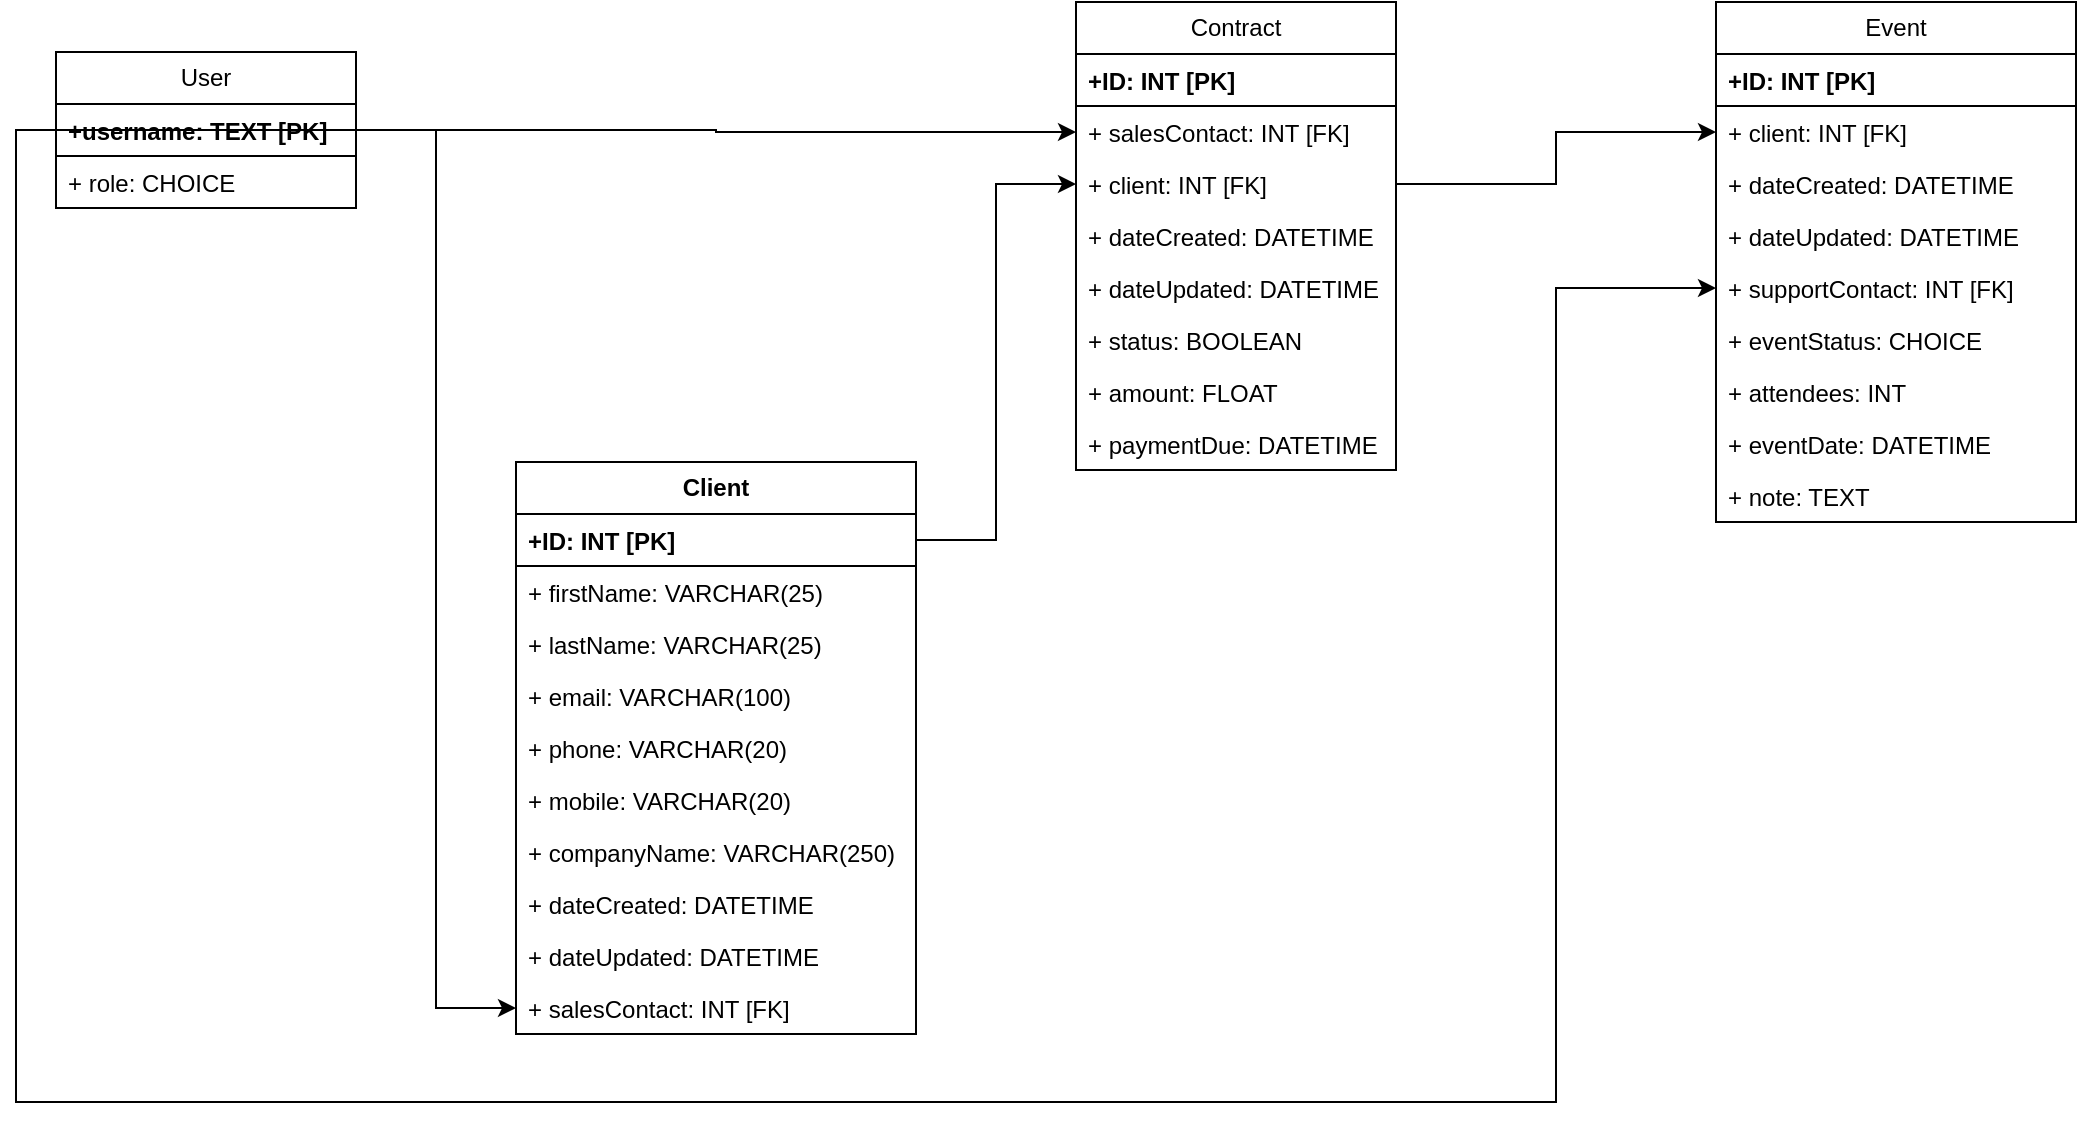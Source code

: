 <mxfile version="21.2.3" type="github">
  <diagram name="Page-1" id="6t6DQ0OUldDoNnTvGt4f">
    <mxGraphModel dx="563" dy="334" grid="1" gridSize="10" guides="1" tooltips="1" connect="1" arrows="1" fold="1" page="1" pageScale="1" pageWidth="1169" pageHeight="827" math="0" shadow="0">
      <root>
        <mxCell id="0" />
        <mxCell id="1" parent="0" />
        <mxCell id="f86Wxawm-MH9tVfb5Czo-1" value="User" style="swimlane;fontStyle=0;childLayout=stackLayout;horizontal=1;startSize=26;fillColor=none;horizontalStack=0;resizeParent=1;resizeParentMax=0;resizeLast=0;collapsible=1;marginBottom=0;whiteSpace=wrap;html=1;" vertex="1" parent="1">
          <mxGeometry x="50" y="75" width="150" height="78" as="geometry" />
        </mxCell>
        <mxCell id="f86Wxawm-MH9tVfb5Czo-2" value="&lt;b&gt;+username: TEXT [PK]&lt;/b&gt;" style="text;strokeColor=default;fillColor=none;align=left;verticalAlign=top;spacingLeft=4;spacingRight=4;overflow=hidden;rotatable=0;points=[[0,0.5],[1,0.5]];portConstraint=eastwest;whiteSpace=wrap;html=1;" vertex="1" parent="f86Wxawm-MH9tVfb5Czo-1">
          <mxGeometry y="26" width="150" height="26" as="geometry" />
        </mxCell>
        <mxCell id="f86Wxawm-MH9tVfb5Czo-3" value="+ role: CHOICE" style="text;strokeColor=none;fillColor=none;align=left;verticalAlign=top;spacingLeft=4;spacingRight=4;overflow=hidden;rotatable=0;points=[[0,0.5],[1,0.5]];portConstraint=eastwest;whiteSpace=wrap;html=1;" vertex="1" parent="f86Wxawm-MH9tVfb5Czo-1">
          <mxGeometry y="52" width="150" height="26" as="geometry" />
        </mxCell>
        <mxCell id="f86Wxawm-MH9tVfb5Czo-5" value="Event" style="swimlane;fontStyle=0;childLayout=stackLayout;horizontal=1;startSize=26;fillColor=none;horizontalStack=0;resizeParent=1;resizeParentMax=0;resizeLast=0;collapsible=1;marginBottom=0;whiteSpace=wrap;html=1;" vertex="1" parent="1">
          <mxGeometry x="880" y="50" width="180" height="260" as="geometry" />
        </mxCell>
        <mxCell id="f86Wxawm-MH9tVfb5Czo-6" value="&lt;b&gt;+ID: INT [PK]&lt;/b&gt;" style="text;strokeColor=default;fillColor=none;align=left;verticalAlign=top;spacingLeft=4;spacingRight=4;overflow=hidden;rotatable=0;points=[[0,0.5],[1,0.5]];portConstraint=eastwest;whiteSpace=wrap;html=1;" vertex="1" parent="f86Wxawm-MH9tVfb5Czo-5">
          <mxGeometry y="26" width="180" height="26" as="geometry" />
        </mxCell>
        <mxCell id="f86Wxawm-MH9tVfb5Czo-60" value="+ client: INT [FK]" style="text;strokeColor=none;fillColor=none;align=left;verticalAlign=top;spacingLeft=4;spacingRight=4;overflow=hidden;rotatable=0;points=[[0,0.5],[1,0.5]];portConstraint=eastwest;whiteSpace=wrap;html=1;" vertex="1" parent="f86Wxawm-MH9tVfb5Czo-5">
          <mxGeometry y="52" width="180" height="26" as="geometry" />
        </mxCell>
        <mxCell id="f86Wxawm-MH9tVfb5Czo-59" value="+ dateCreated: DATETIME" style="text;strokeColor=none;fillColor=none;align=left;verticalAlign=top;spacingLeft=4;spacingRight=4;overflow=hidden;rotatable=0;points=[[0,0.5],[1,0.5]];portConstraint=eastwest;whiteSpace=wrap;html=1;" vertex="1" parent="f86Wxawm-MH9tVfb5Czo-5">
          <mxGeometry y="78" width="180" height="26" as="geometry" />
        </mxCell>
        <mxCell id="f86Wxawm-MH9tVfb5Czo-58" value="+ dateUpdated: DATETIME" style="text;strokeColor=none;fillColor=none;align=left;verticalAlign=top;spacingLeft=4;spacingRight=4;overflow=hidden;rotatable=0;points=[[0,0.5],[1,0.5]];portConstraint=eastwest;whiteSpace=wrap;html=1;" vertex="1" parent="f86Wxawm-MH9tVfb5Czo-5">
          <mxGeometry y="104" width="180" height="26" as="geometry" />
        </mxCell>
        <mxCell id="f86Wxawm-MH9tVfb5Czo-57" value="+ supportContact: INT [FK]" style="text;strokeColor=none;fillColor=none;align=left;verticalAlign=top;spacingLeft=4;spacingRight=4;overflow=hidden;rotatable=0;points=[[0,0.5],[1,0.5]];portConstraint=eastwest;whiteSpace=wrap;html=1;" vertex="1" parent="f86Wxawm-MH9tVfb5Czo-5">
          <mxGeometry y="130" width="180" height="26" as="geometry" />
        </mxCell>
        <mxCell id="f86Wxawm-MH9tVfb5Czo-56" value="+ eventStatus: CHOICE" style="text;strokeColor=none;fillColor=none;align=left;verticalAlign=top;spacingLeft=4;spacingRight=4;overflow=hidden;rotatable=0;points=[[0,0.5],[1,0.5]];portConstraint=eastwest;whiteSpace=wrap;html=1;" vertex="1" parent="f86Wxawm-MH9tVfb5Czo-5">
          <mxGeometry y="156" width="180" height="26" as="geometry" />
        </mxCell>
        <mxCell id="f86Wxawm-MH9tVfb5Czo-55" value="+ attendees: INT" style="text;strokeColor=none;fillColor=none;align=left;verticalAlign=top;spacingLeft=4;spacingRight=4;overflow=hidden;rotatable=0;points=[[0,0.5],[1,0.5]];portConstraint=eastwest;whiteSpace=wrap;html=1;" vertex="1" parent="f86Wxawm-MH9tVfb5Czo-5">
          <mxGeometry y="182" width="180" height="26" as="geometry" />
        </mxCell>
        <mxCell id="f86Wxawm-MH9tVfb5Czo-7" value="+ eventDate: DATETIME" style="text;strokeColor=none;fillColor=none;align=left;verticalAlign=top;spacingLeft=4;spacingRight=4;overflow=hidden;rotatable=0;points=[[0,0.5],[1,0.5]];portConstraint=eastwest;whiteSpace=wrap;html=1;" vertex="1" parent="f86Wxawm-MH9tVfb5Czo-5">
          <mxGeometry y="208" width="180" height="26" as="geometry" />
        </mxCell>
        <mxCell id="f86Wxawm-MH9tVfb5Czo-8" value="+ note: TEXT" style="text;strokeColor=none;fillColor=none;align=left;verticalAlign=top;spacingLeft=4;spacingRight=4;overflow=hidden;rotatable=0;points=[[0,0.5],[1,0.5]];portConstraint=eastwest;whiteSpace=wrap;html=1;" vertex="1" parent="f86Wxawm-MH9tVfb5Czo-5">
          <mxGeometry y="234" width="180" height="26" as="geometry" />
        </mxCell>
        <mxCell id="f86Wxawm-MH9tVfb5Czo-9" value="Contract" style="swimlane;fontStyle=0;childLayout=stackLayout;horizontal=1;startSize=26;fillColor=none;horizontalStack=0;resizeParent=1;resizeParentMax=0;resizeLast=0;collapsible=1;marginBottom=0;whiteSpace=wrap;html=1;" vertex="1" parent="1">
          <mxGeometry x="560" y="50" width="160" height="234" as="geometry" />
        </mxCell>
        <mxCell id="f86Wxawm-MH9tVfb5Czo-10" value="&lt;b&gt;+ID: INT [PK]&lt;/b&gt;" style="text;strokeColor=default;fillColor=none;align=left;verticalAlign=top;spacingLeft=4;spacingRight=4;overflow=hidden;rotatable=0;points=[[0,0.5],[1,0.5]];portConstraint=eastwest;whiteSpace=wrap;html=1;" vertex="1" parent="f86Wxawm-MH9tVfb5Czo-9">
          <mxGeometry y="26" width="160" height="26" as="geometry" />
        </mxCell>
        <mxCell id="f86Wxawm-MH9tVfb5Czo-11" value="+ salesContact: INT [FK]" style="text;strokeColor=none;fillColor=none;align=left;verticalAlign=top;spacingLeft=4;spacingRight=4;overflow=hidden;rotatable=0;points=[[0,0.5],[1,0.5]];portConstraint=eastwest;whiteSpace=wrap;html=1;" vertex="1" parent="f86Wxawm-MH9tVfb5Czo-9">
          <mxGeometry y="52" width="160" height="26" as="geometry" />
        </mxCell>
        <mxCell id="f86Wxawm-MH9tVfb5Czo-50" value="+ client: INT [FK]" style="text;strokeColor=none;fillColor=none;align=left;verticalAlign=top;spacingLeft=4;spacingRight=4;overflow=hidden;rotatable=0;points=[[0,0.5],[1,0.5]];portConstraint=eastwest;whiteSpace=wrap;html=1;" vertex="1" parent="f86Wxawm-MH9tVfb5Czo-9">
          <mxGeometry y="78" width="160" height="26" as="geometry" />
        </mxCell>
        <mxCell id="f86Wxawm-MH9tVfb5Czo-53" value="+ dateCreated: DATETIME" style="text;strokeColor=none;fillColor=none;align=left;verticalAlign=top;spacingLeft=4;spacingRight=4;overflow=hidden;rotatable=0;points=[[0,0.5],[1,0.5]];portConstraint=eastwest;whiteSpace=wrap;html=1;" vertex="1" parent="f86Wxawm-MH9tVfb5Czo-9">
          <mxGeometry y="104" width="160" height="26" as="geometry" />
        </mxCell>
        <mxCell id="f86Wxawm-MH9tVfb5Czo-52" value="+ dateUpdated: DATETIME" style="text;strokeColor=none;fillColor=none;align=left;verticalAlign=top;spacingLeft=4;spacingRight=4;overflow=hidden;rotatable=0;points=[[0,0.5],[1,0.5]];portConstraint=eastwest;whiteSpace=wrap;html=1;" vertex="1" parent="f86Wxawm-MH9tVfb5Czo-9">
          <mxGeometry y="130" width="160" height="26" as="geometry" />
        </mxCell>
        <mxCell id="f86Wxawm-MH9tVfb5Czo-51" value="+ status: BOOLEAN" style="text;strokeColor=none;fillColor=none;align=left;verticalAlign=top;spacingLeft=4;spacingRight=4;overflow=hidden;rotatable=0;points=[[0,0.5],[1,0.5]];portConstraint=eastwest;whiteSpace=wrap;html=1;" vertex="1" parent="f86Wxawm-MH9tVfb5Czo-9">
          <mxGeometry y="156" width="160" height="26" as="geometry" />
        </mxCell>
        <mxCell id="f86Wxawm-MH9tVfb5Czo-45" value="+ amount: FLOAT" style="text;strokeColor=none;fillColor=none;align=left;verticalAlign=top;spacingLeft=4;spacingRight=4;overflow=hidden;rotatable=0;points=[[0,0.5],[1,0.5]];portConstraint=eastwest;whiteSpace=wrap;html=1;" vertex="1" parent="f86Wxawm-MH9tVfb5Czo-9">
          <mxGeometry y="182" width="160" height="26" as="geometry" />
        </mxCell>
        <mxCell id="f86Wxawm-MH9tVfb5Czo-12" value="+ paymentDue: DATETIME" style="text;strokeColor=none;fillColor=none;align=left;verticalAlign=top;spacingLeft=4;spacingRight=4;overflow=hidden;rotatable=0;points=[[0,0.5],[1,0.5]];portConstraint=eastwest;whiteSpace=wrap;html=1;" vertex="1" parent="f86Wxawm-MH9tVfb5Czo-9">
          <mxGeometry y="208" width="160" height="26" as="geometry" />
        </mxCell>
        <mxCell id="f86Wxawm-MH9tVfb5Czo-13" value="&lt;b&gt;Client&lt;/b&gt;" style="swimlane;fontStyle=0;childLayout=stackLayout;horizontal=1;startSize=26;fillColor=none;horizontalStack=0;resizeParent=1;resizeParentMax=0;resizeLast=0;collapsible=1;marginBottom=0;whiteSpace=wrap;html=1;movable=1;resizable=1;rotatable=1;deletable=1;editable=1;locked=0;connectable=1;" vertex="1" parent="1">
          <mxGeometry x="280" y="280" width="200" height="286" as="geometry">
            <mxRectangle x="460" y="60" width="70" height="30" as="alternateBounds" />
          </mxGeometry>
        </mxCell>
        <mxCell id="f86Wxawm-MH9tVfb5Czo-14" value="&lt;b&gt;+ID: INT [PK]&lt;/b&gt;" style="text;strokeColor=default;fillColor=none;align=left;verticalAlign=top;spacingLeft=4;spacingRight=4;overflow=hidden;rotatable=0;points=[[0,0.5],[1,0.5]];portConstraint=eastwest;whiteSpace=wrap;html=1;" vertex="1" parent="f86Wxawm-MH9tVfb5Czo-13">
          <mxGeometry y="26" width="200" height="26" as="geometry" />
        </mxCell>
        <mxCell id="f86Wxawm-MH9tVfb5Czo-15" value="+ firstName: VARCHAR(25)" style="text;strokeColor=none;fillColor=none;align=left;verticalAlign=top;spacingLeft=4;spacingRight=4;overflow=hidden;rotatable=0;points=[[0,0.5],[1,0.5]];portConstraint=eastwest;whiteSpace=wrap;html=1;" vertex="1" parent="f86Wxawm-MH9tVfb5Czo-13">
          <mxGeometry y="52" width="200" height="26" as="geometry" />
        </mxCell>
        <mxCell id="f86Wxawm-MH9tVfb5Czo-16" value="&lt;div&gt;+ lastName: VARCHAR(25)&lt;/div&gt;" style="text;strokeColor=none;fillColor=none;align=left;verticalAlign=top;spacingLeft=4;spacingRight=4;overflow=hidden;rotatable=0;points=[[0,0.5],[1,0.5]];portConstraint=eastwest;whiteSpace=wrap;html=1;" vertex="1" parent="f86Wxawm-MH9tVfb5Czo-13">
          <mxGeometry y="78" width="200" height="26" as="geometry" />
        </mxCell>
        <mxCell id="f86Wxawm-MH9tVfb5Czo-30" value="+ email: VARCHAR(100)" style="text;strokeColor=none;fillColor=none;align=left;verticalAlign=top;spacingLeft=4;spacingRight=4;overflow=hidden;rotatable=0;points=[[0,0.5],[1,0.5]];portConstraint=eastwest;whiteSpace=wrap;html=1;" vertex="1" parent="f86Wxawm-MH9tVfb5Czo-13">
          <mxGeometry y="104" width="200" height="26" as="geometry" />
        </mxCell>
        <mxCell id="f86Wxawm-MH9tVfb5Czo-35" value="+ phone: VARCHAR(20)" style="text;strokeColor=none;fillColor=none;align=left;verticalAlign=top;spacingLeft=4;spacingRight=4;overflow=hidden;rotatable=0;points=[[0,0.5],[1,0.5]];portConstraint=eastwest;whiteSpace=wrap;html=1;" vertex="1" parent="f86Wxawm-MH9tVfb5Czo-13">
          <mxGeometry y="130" width="200" height="26" as="geometry" />
        </mxCell>
        <mxCell id="f86Wxawm-MH9tVfb5Czo-34" value="+ mobile: VARCHAR(20)" style="text;strokeColor=none;fillColor=none;align=left;verticalAlign=top;spacingLeft=4;spacingRight=4;overflow=hidden;rotatable=0;points=[[0,0.5],[1,0.5]];portConstraint=eastwest;whiteSpace=wrap;html=1;" vertex="1" parent="f86Wxawm-MH9tVfb5Czo-13">
          <mxGeometry y="156" width="200" height="26" as="geometry" />
        </mxCell>
        <mxCell id="f86Wxawm-MH9tVfb5Czo-32" value="+ companyName: VARCHAR(250)" style="text;strokeColor=none;fillColor=none;align=left;verticalAlign=top;spacingLeft=4;spacingRight=4;overflow=hidden;rotatable=0;points=[[0,0.5],[1,0.5]];portConstraint=eastwest;whiteSpace=wrap;html=1;" vertex="1" parent="f86Wxawm-MH9tVfb5Czo-13">
          <mxGeometry y="182" width="200" height="26" as="geometry" />
        </mxCell>
        <mxCell id="f86Wxawm-MH9tVfb5Czo-36" value="+ dateCreated: DATETIME" style="text;strokeColor=none;fillColor=none;align=left;verticalAlign=top;spacingLeft=4;spacingRight=4;overflow=hidden;rotatable=0;points=[[0,0.5],[1,0.5]];portConstraint=eastwest;whiteSpace=wrap;html=1;" vertex="1" parent="f86Wxawm-MH9tVfb5Czo-13">
          <mxGeometry y="208" width="200" height="26" as="geometry" />
        </mxCell>
        <mxCell id="f86Wxawm-MH9tVfb5Czo-33" value="+ dateUpdated: DATETIME" style="text;strokeColor=none;fillColor=none;align=left;verticalAlign=top;spacingLeft=4;spacingRight=4;overflow=hidden;rotatable=0;points=[[0,0.5],[1,0.5]];portConstraint=eastwest;whiteSpace=wrap;html=1;" vertex="1" parent="f86Wxawm-MH9tVfb5Czo-13">
          <mxGeometry y="234" width="200" height="26" as="geometry" />
        </mxCell>
        <mxCell id="f86Wxawm-MH9tVfb5Czo-31" value="+ salesContact: INT [FK]" style="text;strokeColor=none;fillColor=none;align=left;verticalAlign=top;spacingLeft=4;spacingRight=4;overflow=hidden;rotatable=0;points=[[0,0.5],[1,0.5]];portConstraint=eastwest;whiteSpace=wrap;html=1;" vertex="1" parent="f86Wxawm-MH9tVfb5Czo-13">
          <mxGeometry y="260" width="200" height="26" as="geometry" />
        </mxCell>
        <mxCell id="f86Wxawm-MH9tVfb5Czo-65" style="edgeStyle=orthogonalEdgeStyle;rounded=0;orthogonalLoop=1;jettySize=auto;html=1;exitX=1;exitY=0.5;exitDx=0;exitDy=0;entryX=0;entryY=0.5;entryDx=0;entryDy=0;" edge="1" parent="1" source="f86Wxawm-MH9tVfb5Czo-2" target="f86Wxawm-MH9tVfb5Czo-31">
          <mxGeometry relative="1" as="geometry" />
        </mxCell>
        <mxCell id="f86Wxawm-MH9tVfb5Czo-67" style="edgeStyle=orthogonalEdgeStyle;rounded=0;orthogonalLoop=1;jettySize=auto;html=1;exitX=1;exitY=0.5;exitDx=0;exitDy=0;" edge="1" parent="1" source="f86Wxawm-MH9tVfb5Czo-14" target="f86Wxawm-MH9tVfb5Czo-50">
          <mxGeometry relative="1" as="geometry" />
        </mxCell>
        <mxCell id="f86Wxawm-MH9tVfb5Czo-68" style="edgeStyle=orthogonalEdgeStyle;rounded=0;orthogonalLoop=1;jettySize=auto;html=1;exitX=1;exitY=0.5;exitDx=0;exitDy=0;entryX=0;entryY=0.5;entryDx=0;entryDy=0;" edge="1" parent="1" source="f86Wxawm-MH9tVfb5Czo-2" target="f86Wxawm-MH9tVfb5Czo-11">
          <mxGeometry relative="1" as="geometry" />
        </mxCell>
        <mxCell id="f86Wxawm-MH9tVfb5Czo-70" style="edgeStyle=orthogonalEdgeStyle;rounded=0;orthogonalLoop=1;jettySize=auto;html=1;exitX=1;exitY=0.5;exitDx=0;exitDy=0;entryX=0;entryY=0.5;entryDx=0;entryDy=0;" edge="1" parent="1" source="f86Wxawm-MH9tVfb5Czo-50" target="f86Wxawm-MH9tVfb5Czo-60">
          <mxGeometry relative="1" as="geometry" />
        </mxCell>
        <mxCell id="f86Wxawm-MH9tVfb5Czo-71" style="edgeStyle=orthogonalEdgeStyle;rounded=0;orthogonalLoop=1;jettySize=auto;html=1;exitX=1;exitY=0.5;exitDx=0;exitDy=0;entryX=0;entryY=0.5;entryDx=0;entryDy=0;" edge="1" parent="1" source="f86Wxawm-MH9tVfb5Czo-2" target="f86Wxawm-MH9tVfb5Czo-57">
          <mxGeometry relative="1" as="geometry">
            <Array as="points">
              <mxPoint x="30" y="114" />
              <mxPoint x="30" y="600" />
              <mxPoint x="800" y="600" />
              <mxPoint x="800" y="193" />
            </Array>
          </mxGeometry>
        </mxCell>
      </root>
    </mxGraphModel>
  </diagram>
</mxfile>
